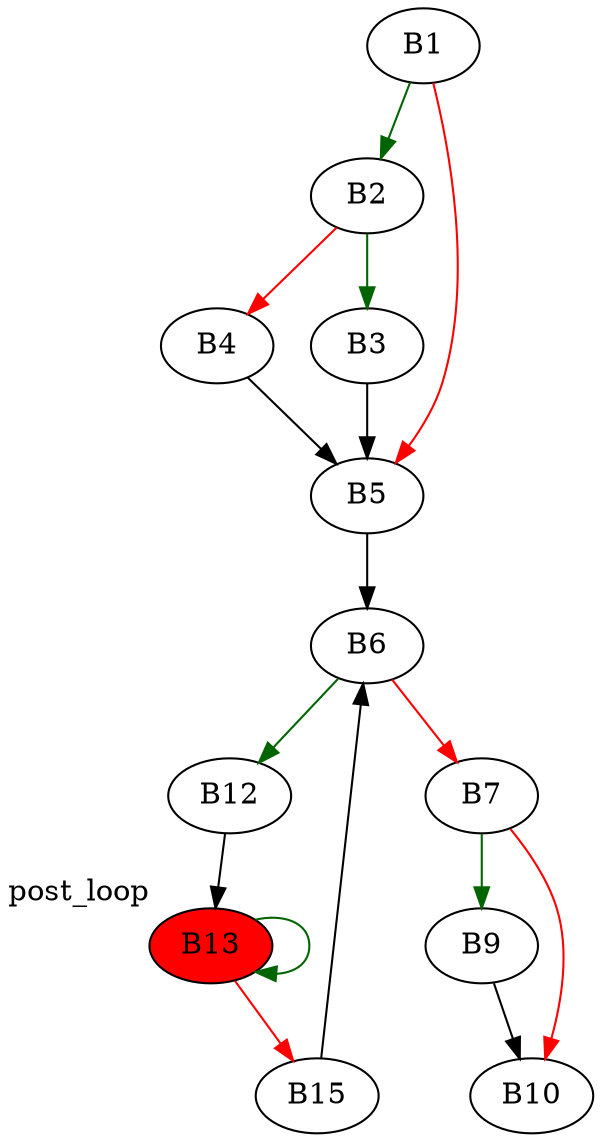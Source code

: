 strict digraph f {
	// Node definitions.
	B1 [entry=true];
	B2;
	B3;
	B4;
	B5;
	B6;
	B12;
	B13 [
		fillcolor=red
		style=filled
		xlabel="post_loop"
	];
	B15;
	B7;
	B9;
	B10;

	// Edge definitions.
	B1 -> B2 [
		color=darkgreen
		cond=true
	];
	B1 -> B5 [
		color=red
		cond=false
	];
	B2 -> B3 [
		color=darkgreen
		cond=true
	];
	B2 -> B4 [
		color=red
		cond=false
	];
	B3 -> B5;
	B4 -> B5;
	B5 -> B6;
	B6 -> B12 [
		color=darkgreen
		cond=true
	];
	B6 -> B7 [
		color=red
		cond=false
	];
	B12 -> B13;
	B13 -> B13 [
		color=darkgreen
		cond=true
	];
	B13 -> B15 [
		color=red
		cond=false
	];
	B15 -> B6;
	B7 -> B9 [
		color=darkgreen
		cond=true
	];
	B7 -> B10 [
		color=red
		cond=false
	];
	B9 -> B10;
}